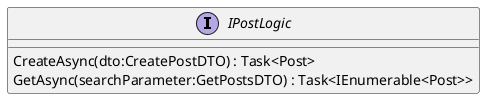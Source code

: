 @startuml
interface IPostLogic {
    CreateAsync(dto:CreatePostDTO) : Task<Post>
    GetAsync(searchParameter:GetPostsDTO) : Task<IEnumerable<Post>>
}
@enduml
